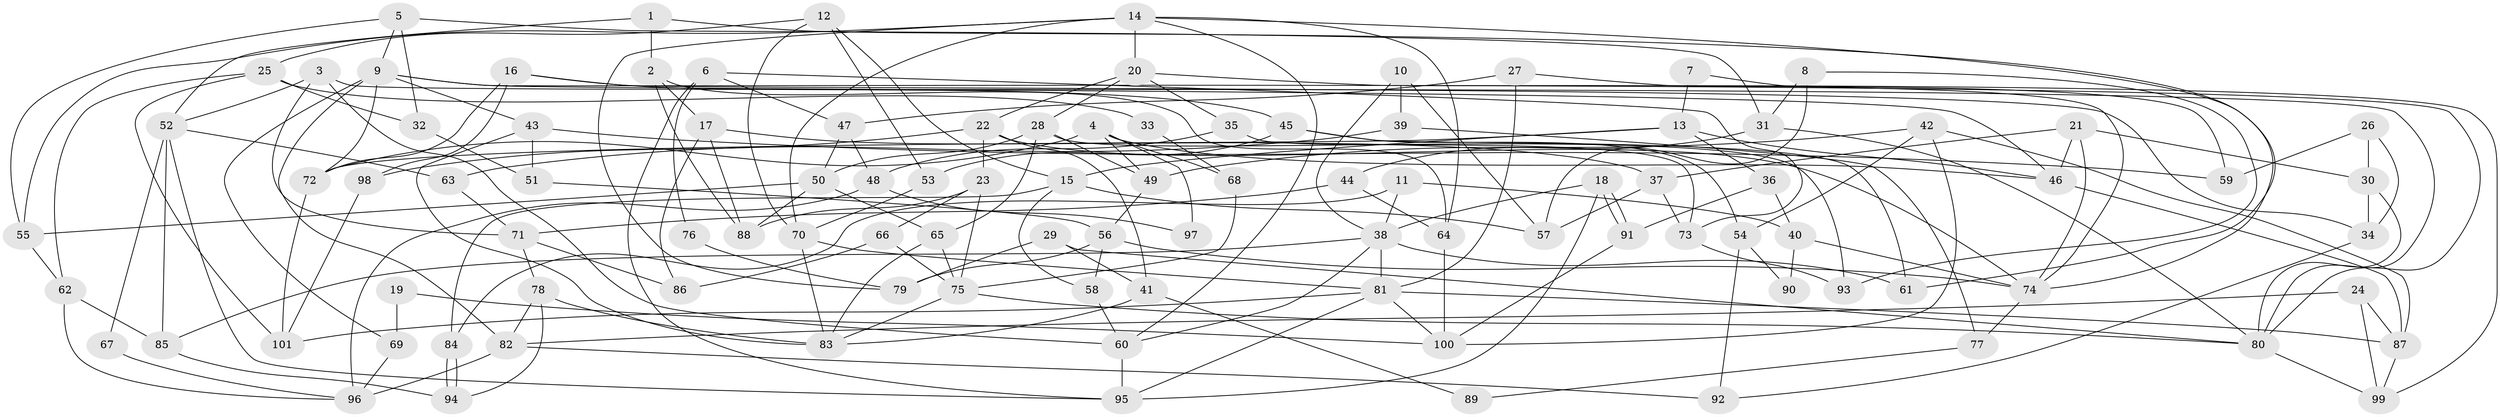 // Generated by graph-tools (version 1.1) at 2025/15/03/09/25 04:15:18]
// undirected, 101 vertices, 202 edges
graph export_dot {
graph [start="1"]
  node [color=gray90,style=filled];
  1;
  2;
  3;
  4;
  5;
  6;
  7;
  8;
  9;
  10;
  11;
  12;
  13;
  14;
  15;
  16;
  17;
  18;
  19;
  20;
  21;
  22;
  23;
  24;
  25;
  26;
  27;
  28;
  29;
  30;
  31;
  32;
  33;
  34;
  35;
  36;
  37;
  38;
  39;
  40;
  41;
  42;
  43;
  44;
  45;
  46;
  47;
  48;
  49;
  50;
  51;
  52;
  53;
  54;
  55;
  56;
  57;
  58;
  59;
  60;
  61;
  62;
  63;
  64;
  65;
  66;
  67;
  68;
  69;
  70;
  71;
  72;
  73;
  74;
  75;
  76;
  77;
  78;
  79;
  80;
  81;
  82;
  83;
  84;
  85;
  86;
  87;
  88;
  89;
  90;
  91;
  92;
  93;
  94;
  95;
  96;
  97;
  98;
  99;
  100;
  101;
  1 -- 2;
  1 -- 74;
  1 -- 52;
  2 -- 17;
  2 -- 88;
  2 -- 64;
  3 -- 80;
  3 -- 60;
  3 -- 52;
  3 -- 71;
  4 -- 72;
  4 -- 46;
  4 -- 49;
  4 -- 68;
  4 -- 97;
  5 -- 55;
  5 -- 9;
  5 -- 31;
  5 -- 32;
  6 -- 95;
  6 -- 73;
  6 -- 47;
  6 -- 76;
  7 -- 74;
  7 -- 13;
  8 -- 93;
  8 -- 31;
  8 -- 57;
  9 -- 80;
  9 -- 46;
  9 -- 43;
  9 -- 69;
  9 -- 72;
  9 -- 82;
  10 -- 38;
  10 -- 57;
  10 -- 39;
  11 -- 38;
  11 -- 40;
  11 -- 84;
  12 -- 15;
  12 -- 25;
  12 -- 53;
  12 -- 70;
  13 -- 72;
  13 -- 46;
  13 -- 15;
  13 -- 36;
  14 -- 60;
  14 -- 64;
  14 -- 20;
  14 -- 55;
  14 -- 61;
  14 -- 70;
  14 -- 79;
  15 -- 84;
  15 -- 57;
  15 -- 58;
  16 -- 45;
  16 -- 72;
  16 -- 34;
  16 -- 98;
  17 -- 37;
  17 -- 88;
  17 -- 86;
  18 -- 95;
  18 -- 91;
  18 -- 91;
  18 -- 38;
  19 -- 100;
  19 -- 69;
  20 -- 28;
  20 -- 22;
  20 -- 35;
  20 -- 99;
  21 -- 30;
  21 -- 74;
  21 -- 37;
  21 -- 46;
  22 -- 41;
  22 -- 23;
  22 -- 74;
  22 -- 98;
  23 -- 66;
  23 -- 75;
  23 -- 88;
  24 -- 82;
  24 -- 99;
  24 -- 87;
  25 -- 62;
  25 -- 101;
  25 -- 32;
  25 -- 33;
  26 -- 59;
  26 -- 30;
  26 -- 34;
  27 -- 47;
  27 -- 81;
  27 -- 59;
  28 -- 49;
  28 -- 65;
  28 -- 50;
  28 -- 93;
  29 -- 80;
  29 -- 79;
  29 -- 41;
  30 -- 80;
  30 -- 34;
  31 -- 80;
  31 -- 44;
  32 -- 51;
  33 -- 68;
  34 -- 92;
  35 -- 48;
  35 -- 73;
  36 -- 91;
  36 -- 40;
  37 -- 57;
  37 -- 73;
  38 -- 81;
  38 -- 60;
  38 -- 61;
  38 -- 85;
  39 -- 63;
  39 -- 77;
  40 -- 74;
  40 -- 90;
  41 -- 83;
  41 -- 89;
  42 -- 49;
  42 -- 87;
  42 -- 54;
  42 -- 100;
  43 -- 83;
  43 -- 51;
  43 -- 59;
  44 -- 71;
  44 -- 64;
  45 -- 53;
  45 -- 61;
  45 -- 54;
  46 -- 87;
  47 -- 50;
  47 -- 48;
  48 -- 96;
  48 -- 97;
  49 -- 56;
  50 -- 65;
  50 -- 55;
  50 -- 88;
  51 -- 56;
  52 -- 63;
  52 -- 67;
  52 -- 85;
  52 -- 95;
  53 -- 70;
  54 -- 90;
  54 -- 92;
  55 -- 62;
  56 -- 58;
  56 -- 74;
  56 -- 79;
  58 -- 60;
  60 -- 95;
  62 -- 85;
  62 -- 96;
  63 -- 71;
  64 -- 100;
  65 -- 83;
  65 -- 75;
  66 -- 86;
  66 -- 75;
  67 -- 96;
  68 -- 75;
  69 -- 96;
  70 -- 81;
  70 -- 83;
  71 -- 78;
  71 -- 86;
  72 -- 101;
  73 -- 93;
  74 -- 77;
  75 -- 83;
  75 -- 80;
  76 -- 79;
  77 -- 89;
  78 -- 82;
  78 -- 94;
  78 -- 83;
  80 -- 99;
  81 -- 100;
  81 -- 87;
  81 -- 95;
  81 -- 101;
  82 -- 92;
  82 -- 96;
  84 -- 94;
  84 -- 94;
  85 -- 94;
  87 -- 99;
  91 -- 100;
  98 -- 101;
}
